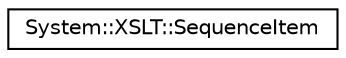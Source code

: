 digraph G
{
  edge [fontname="Helvetica",fontsize="10",labelfontname="Helvetica",labelfontsize="10"];
  node [fontname="Helvetica",fontsize="10",shape=record];
  rankdir="LR";
  Node1 [label="System::XSLT::SequenceItem",height=0.2,width=0.4,color="black", fillcolor="white", style="filled",URL="$class_system_1_1_x_s_l_t_1_1_sequence_item.html"];
}
